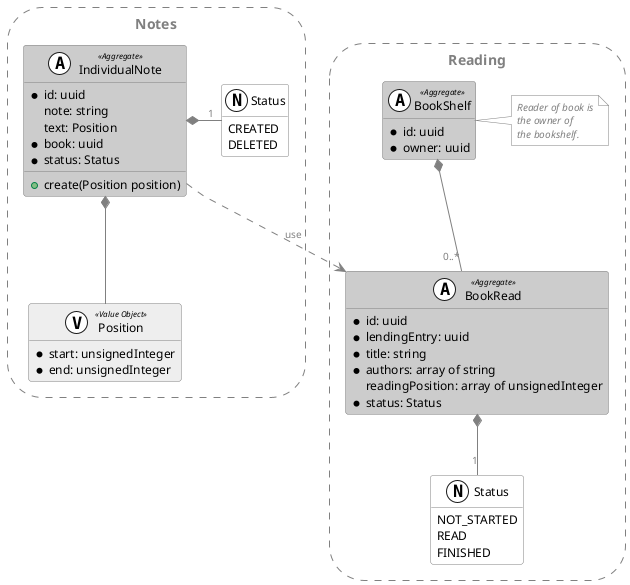 @startuml
'https://plantuml.com/class-diagram

@startuml
'https://plantuml.com/class-diagram

'left to right direction
top to bottom direction
hide empty members
skinparam linetype polyline
allowmixing


skinparam class {
    backgroundcolor #FFFFFF
    backgroundcolor<<Aggregate>> #CCCCCC
    backgroundcolor<<Entity>> #DDDDDD
    backgroundcolor<<Value Object>> #EEEEEE

    bordercolor grey
    fontcolor black
    fontcolor<<Aggregate>> black
    fontcolor<<Entity>> balck
    fontcolor<<Value Object>> black

    attributefontcolor black
    attributefontsize 12
    attributefontcolor<<Aggregate>> black

    stereotypefontcolor black
    stereotypefontsize 8


}

skinparam arrow {
    color grey
    fontcolor grey
    fontsize 10
}

skinparam storage {
    backgroundcolor white
    bordercolor grey
    borderstyle dashed
    fontcolor grey
}

skinparam note {
    backgroundcolor white
    fontcolor grey
    fontstyle italic
    fontsize 10
    bordercolor grey

}


storage Notes {
    class "IndividualNote" as individualNote <<(A, #FFFFFF) Aggregate>> {
        * id: uuid
        note: string
        text: Position
        * book: uuid
        * status: Status
        + create(Position position)
    }

    class "Position" as position <<(V, #FFFFFF) Value Object>> {
        * start: unsignedInteger
        * end: unsignedInteger
    }

    enum "Status" as statusNote <<(N, FFFFFF)>> {
        CREATED
        DELETED
    }

    individualNote *-down- position
    individualNote *-"1" statusNote

}

storage Reading {
    class "BookRead" as bookRead <<(A, #FFFFFF) Aggregate>> {
        *id: uuid
        *lendingEntry: uuid
        *title: string
        *authors: array of string
        readingPosition: array of unsignedInteger
        * status: Status
    }

    class "BookShelf" as bookShelf <<(A, #FFFFFF) Aggregate>> {
        * id: uuid
        * owner: uuid
    }

    note right  {
        Reader of book is
        the owner of
        the bookshelf.
    }

    enum "Status" as statusBookRead <<(N, #FFFFFF)>> {
        NOT_STARTED
        READ
        FINISHED
    }

    bookShelf *--"0..*" bookRead
    bookRead *--"1" statusBookRead

}



individualNote ..> bookRead : use


@enduml

@enduml